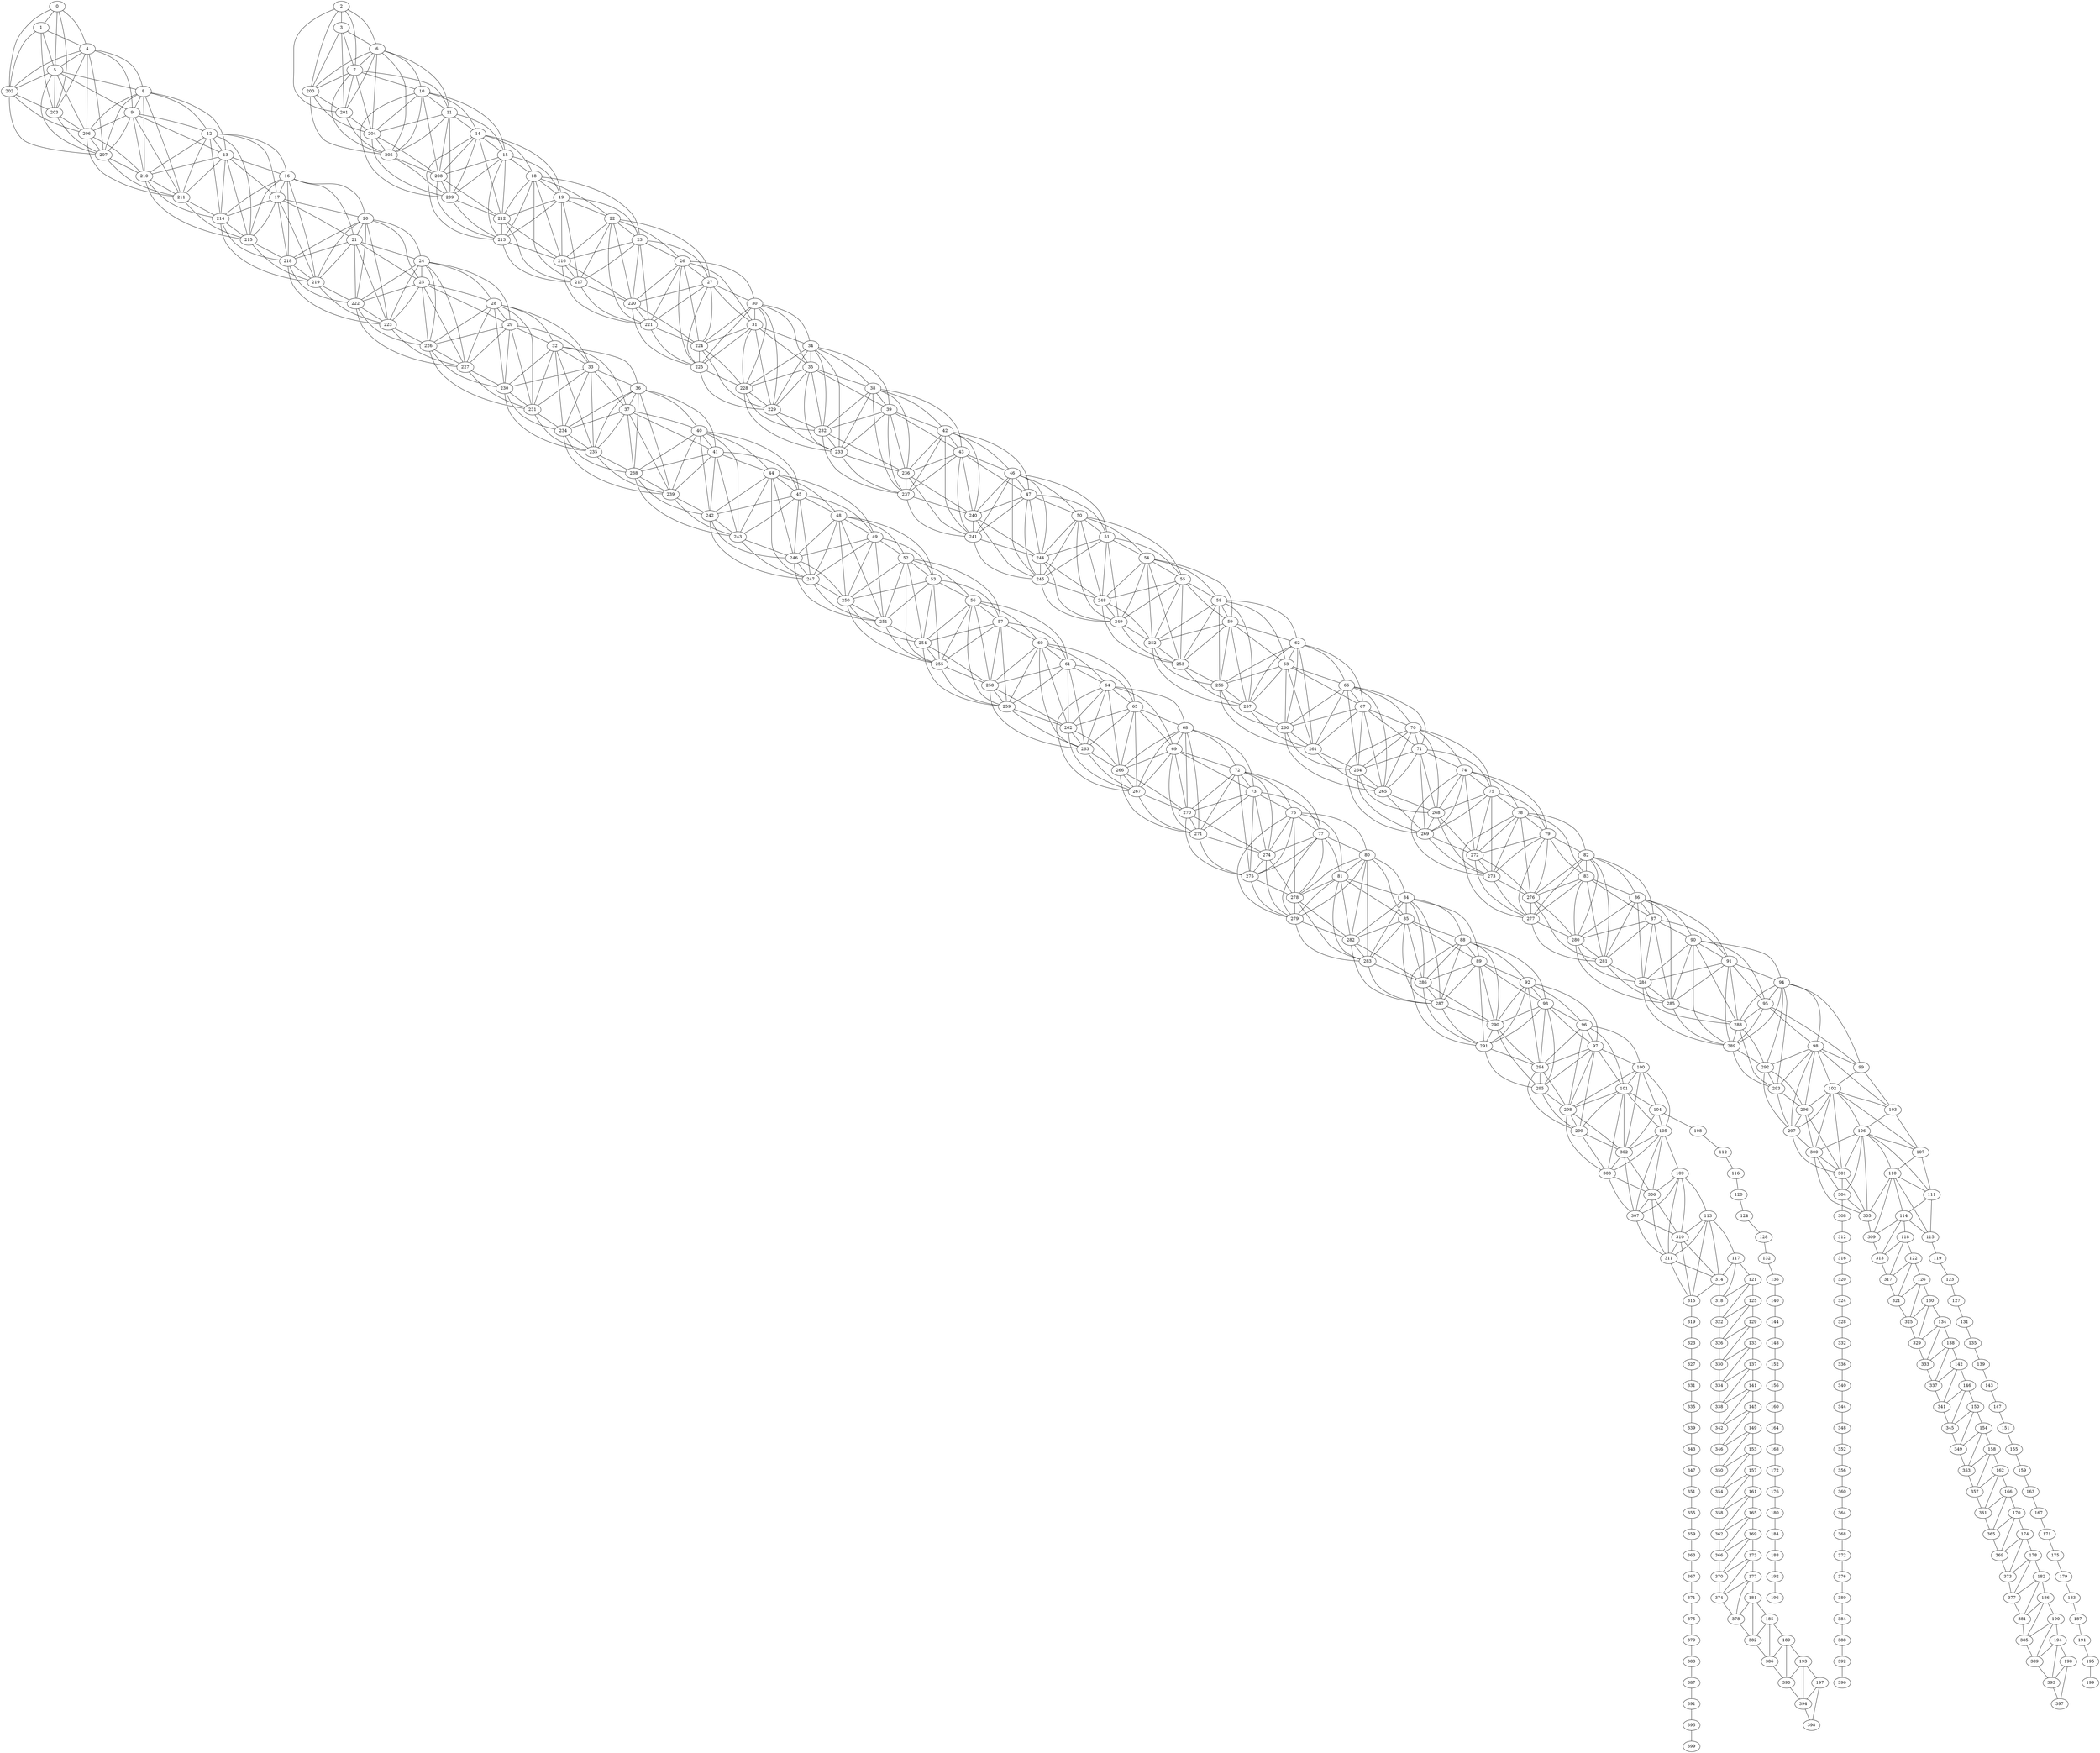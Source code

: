 graph G {
    0 -- 1;
    0 -- 4;
    0 -- 5;
    0 -- 202;
    0 -- 203;
    1 -- 4;
    1 -- 5;
    1 -- 202;
    1 -- 203;
    2 -- 3;
    2 -- 6;
    2 -- 7;
    2 -- 200;
    2 -- 201;
    3 -- 6;
    3 -- 7;
    3 -- 200;
    3 -- 201;
    4 -- 5;
    4 -- 8;
    4 -- 9;
    4 -- 202;
    4 -- 203;
    4 -- 206;
    4 -- 207;
    5 -- 8;
    5 -- 9;
    5 -- 202;
    5 -- 203;
    5 -- 206;
    5 -- 207;
    6 -- 7;
    6 -- 10;
    6 -- 11;
    6 -- 200;
    6 -- 201;
    6 -- 204;
    6 -- 205;
    7 -- 10;
    7 -- 11;
    7 -- 200;
    7 -- 201;
    7 -- 204;
    7 -- 205;
    8 -- 9;
    8 -- 12;
    8 -- 13;
    8 -- 206;
    8 -- 207;
    8 -- 210;
    8 -- 211;
    9 -- 12;
    9 -- 13;
    9 -- 206;
    9 -- 207;
    9 -- 210;
    9 -- 211;
    10 -- 11;
    10 -- 14;
    10 -- 15;
    10 -- 204;
    10 -- 205;
    10 -- 208;
    10 -- 209;
    11 -- 14;
    11 -- 15;
    11 -- 204;
    11 -- 205;
    11 -- 208;
    11 -- 209;
    12 -- 13;
    12 -- 16;
    12 -- 17;
    12 -- 210;
    12 -- 211;
    12 -- 214;
    12 -- 215;
    13 -- 16;
    13 -- 17;
    13 -- 210;
    13 -- 211;
    13 -- 214;
    13 -- 215;
    14 -- 15;
    14 -- 18;
    14 -- 19;
    14 -- 208;
    14 -- 209;
    14 -- 212;
    14 -- 213;
    15 -- 18;
    15 -- 19;
    15 -- 208;
    15 -- 209;
    15 -- 212;
    15 -- 213;
    16 -- 17;
    16 -- 20;
    16 -- 21;
    16 -- 214;
    16 -- 215;
    16 -- 218;
    16 -- 219;
    17 -- 20;
    17 -- 21;
    17 -- 214;
    17 -- 215;
    17 -- 218;
    17 -- 219;
    18 -- 19;
    18 -- 22;
    18 -- 23;
    18 -- 212;
    18 -- 213;
    18 -- 216;
    18 -- 217;
    19 -- 22;
    19 -- 23;
    19 -- 212;
    19 -- 213;
    19 -- 216;
    19 -- 217;
    20 -- 21;
    20 -- 24;
    20 -- 25;
    20 -- 218;
    20 -- 219;
    20 -- 222;
    20 -- 223;
    21 -- 24;
    21 -- 25;
    21 -- 218;
    21 -- 219;
    21 -- 222;
    21 -- 223;
    22 -- 23;
    22 -- 26;
    22 -- 27;
    22 -- 216;
    22 -- 217;
    22 -- 220;
    22 -- 221;
    23 -- 26;
    23 -- 27;
    23 -- 216;
    23 -- 217;
    23 -- 220;
    23 -- 221;
    24 -- 25;
    24 -- 28;
    24 -- 29;
    24 -- 222;
    24 -- 223;
    24 -- 226;
    24 -- 227;
    25 -- 28;
    25 -- 29;
    25 -- 222;
    25 -- 223;
    25 -- 226;
    25 -- 227;
    26 -- 27;
    26 -- 30;
    26 -- 31;
    26 -- 220;
    26 -- 221;
    26 -- 224;
    26 -- 225;
    27 -- 30;
    27 -- 31;
    27 -- 220;
    27 -- 221;
    27 -- 224;
    27 -- 225;
    28 -- 29;
    28 -- 32;
    28 -- 33;
    28 -- 226;
    28 -- 227;
    28 -- 230;
    28 -- 231;
    29 -- 32;
    29 -- 33;
    29 -- 226;
    29 -- 227;
    29 -- 230;
    29 -- 231;
    30 -- 31;
    30 -- 34;
    30 -- 35;
    30 -- 224;
    30 -- 225;
    30 -- 228;
    30 -- 229;
    31 -- 34;
    31 -- 35;
    31 -- 224;
    31 -- 225;
    31 -- 228;
    31 -- 229;
    32 -- 33;
    32 -- 36;
    32 -- 37;
    32 -- 230;
    32 -- 231;
    32 -- 234;
    32 -- 235;
    33 -- 36;
    33 -- 37;
    33 -- 230;
    33 -- 231;
    33 -- 234;
    33 -- 235;
    34 -- 35;
    34 -- 38;
    34 -- 39;
    34 -- 228;
    34 -- 229;
    34 -- 232;
    34 -- 233;
    35 -- 38;
    35 -- 39;
    35 -- 228;
    35 -- 229;
    35 -- 232;
    35 -- 233;
    36 -- 37;
    36 -- 40;
    36 -- 41;
    36 -- 234;
    36 -- 235;
    36 -- 238;
    36 -- 239;
    37 -- 40;
    37 -- 41;
    37 -- 234;
    37 -- 235;
    37 -- 238;
    37 -- 239;
    38 -- 39;
    38 -- 42;
    38 -- 43;
    38 -- 232;
    38 -- 233;
    38 -- 236;
    38 -- 237;
    39 -- 42;
    39 -- 43;
    39 -- 232;
    39 -- 233;
    39 -- 236;
    39 -- 237;
    40 -- 41;
    40 -- 44;
    40 -- 45;
    40 -- 238;
    40 -- 239;
    40 -- 242;
    40 -- 243;
    41 -- 44;
    41 -- 45;
    41 -- 238;
    41 -- 239;
    41 -- 242;
    41 -- 243;
    42 -- 43;
    42 -- 46;
    42 -- 47;
    42 -- 236;
    42 -- 237;
    42 -- 240;
    42 -- 241;
    43 -- 46;
    43 -- 47;
    43 -- 236;
    43 -- 237;
    43 -- 240;
    43 -- 241;
    44 -- 45;
    44 -- 48;
    44 -- 49;
    44 -- 242;
    44 -- 243;
    44 -- 246;
    44 -- 247;
    45 -- 48;
    45 -- 49;
    45 -- 242;
    45 -- 243;
    45 -- 246;
    45 -- 247;
    46 -- 47;
    46 -- 50;
    46 -- 51;
    46 -- 240;
    46 -- 241;
    46 -- 244;
    46 -- 245;
    47 -- 50;
    47 -- 51;
    47 -- 240;
    47 -- 241;
    47 -- 244;
    47 -- 245;
    48 -- 49;
    48 -- 52;
    48 -- 53;
    48 -- 246;
    48 -- 247;
    48 -- 250;
    48 -- 251;
    49 -- 52;
    49 -- 53;
    49 -- 246;
    49 -- 247;
    49 -- 250;
    49 -- 251;
    50 -- 51;
    50 -- 54;
    50 -- 55;
    50 -- 244;
    50 -- 245;
    50 -- 248;
    50 -- 249;
    51 -- 54;
    51 -- 55;
    51 -- 244;
    51 -- 245;
    51 -- 248;
    51 -- 249;
    52 -- 53;
    52 -- 56;
    52 -- 57;
    52 -- 250;
    52 -- 251;
    52 -- 254;
    52 -- 255;
    53 -- 56;
    53 -- 57;
    53 -- 250;
    53 -- 251;
    53 -- 254;
    53 -- 255;
    54 -- 55;
    54 -- 58;
    54 -- 59;
    54 -- 248;
    54 -- 249;
    54 -- 252;
    54 -- 253;
    55 -- 58;
    55 -- 59;
    55 -- 248;
    55 -- 249;
    55 -- 252;
    55 -- 253;
    56 -- 57;
    56 -- 60;
    56 -- 61;
    56 -- 254;
    56 -- 255;
    56 -- 258;
    56 -- 259;
    57 -- 60;
    57 -- 61;
    57 -- 254;
    57 -- 255;
    57 -- 258;
    57 -- 259;
    58 -- 59;
    58 -- 62;
    58 -- 63;
    58 -- 252;
    58 -- 253;
    58 -- 256;
    58 -- 257;
    59 -- 62;
    59 -- 63;
    59 -- 252;
    59 -- 253;
    59 -- 256;
    59 -- 257;
    60 -- 61;
    60 -- 64;
    60 -- 65;
    60 -- 258;
    60 -- 259;
    60 -- 262;
    60 -- 263;
    61 -- 64;
    61 -- 65;
    61 -- 258;
    61 -- 259;
    61 -- 262;
    61 -- 263;
    62 -- 63;
    62 -- 66;
    62 -- 67;
    62 -- 256;
    62 -- 257;
    62 -- 260;
    62 -- 261;
    63 -- 66;
    63 -- 67;
    63 -- 256;
    63 -- 257;
    63 -- 260;
    63 -- 261;
    64 -- 65;
    64 -- 68;
    64 -- 69;
    64 -- 262;
    64 -- 263;
    64 -- 266;
    64 -- 267;
    65 -- 68;
    65 -- 69;
    65 -- 262;
    65 -- 263;
    65 -- 266;
    65 -- 267;
    66 -- 67;
    66 -- 70;
    66 -- 71;
    66 -- 260;
    66 -- 261;
    66 -- 264;
    66 -- 265;
    67 -- 70;
    67 -- 71;
    67 -- 260;
    67 -- 261;
    67 -- 264;
    67 -- 265;
    68 -- 69;
    68 -- 72;
    68 -- 73;
    68 -- 266;
    68 -- 267;
    68 -- 270;
    68 -- 271;
    69 -- 72;
    69 -- 73;
    69 -- 266;
    69 -- 267;
    69 -- 270;
    69 -- 271;
    70 -- 71;
    70 -- 74;
    70 -- 75;
    70 -- 264;
    70 -- 265;
    70 -- 268;
    70 -- 269;
    71 -- 74;
    71 -- 75;
    71 -- 264;
    71 -- 265;
    71 -- 268;
    71 -- 269;
    72 -- 73;
    72 -- 76;
    72 -- 77;
    72 -- 270;
    72 -- 271;
    72 -- 274;
    72 -- 275;
    73 -- 76;
    73 -- 77;
    73 -- 270;
    73 -- 271;
    73 -- 274;
    73 -- 275;
    74 -- 75;
    74 -- 78;
    74 -- 79;
    74 -- 268;
    74 -- 269;
    74 -- 272;
    74 -- 273;
    75 -- 78;
    75 -- 79;
    75 -- 268;
    75 -- 269;
    75 -- 272;
    75 -- 273;
    76 -- 77;
    76 -- 80;
    76 -- 81;
    76 -- 274;
    76 -- 275;
    76 -- 278;
    76 -- 279;
    77 -- 80;
    77 -- 81;
    77 -- 274;
    77 -- 275;
    77 -- 278;
    77 -- 279;
    78 -- 79;
    78 -- 82;
    78 -- 83;
    78 -- 272;
    78 -- 273;
    78 -- 276;
    78 -- 277;
    79 -- 82;
    79 -- 83;
    79 -- 272;
    79 -- 273;
    79 -- 276;
    79 -- 277;
    80 -- 81;
    80 -- 84;
    80 -- 85;
    80 -- 278;
    80 -- 279;
    80 -- 282;
    80 -- 283;
    81 -- 84;
    81 -- 85;
    81 -- 278;
    81 -- 279;
    81 -- 282;
    81 -- 283;
    82 -- 83;
    82 -- 86;
    82 -- 87;
    82 -- 276;
    82 -- 277;
    82 -- 280;
    82 -- 281;
    83 -- 86;
    83 -- 87;
    83 -- 276;
    83 -- 277;
    83 -- 280;
    83 -- 281;
    84 -- 85;
    84 -- 88;
    84 -- 89;
    84 -- 282;
    84 -- 283;
    84 -- 286;
    84 -- 287;
    85 -- 88;
    85 -- 89;
    85 -- 282;
    85 -- 283;
    85 -- 286;
    85 -- 287;
    86 -- 87;
    86 -- 90;
    86 -- 91;
    86 -- 280;
    86 -- 281;
    86 -- 284;
    86 -- 285;
    87 -- 90;
    87 -- 91;
    87 -- 280;
    87 -- 281;
    87 -- 284;
    87 -- 285;
    88 -- 89;
    88 -- 92;
    88 -- 93;
    88 -- 286;
    88 -- 287;
    88 -- 290;
    88 -- 291;
    89 -- 92;
    89 -- 93;
    89 -- 286;
    89 -- 287;
    89 -- 290;
    89 -- 291;
    90 -- 91;
    90 -- 94;
    90 -- 95;
    90 -- 284;
    90 -- 285;
    90 -- 288;
    90 -- 289;
    91 -- 94;
    91 -- 95;
    91 -- 284;
    91 -- 285;
    91 -- 288;
    91 -- 289;
    92 -- 93;
    92 -- 96;
    92 -- 97;
    92 -- 290;
    92 -- 291;
    92 -- 294;
    93 -- 96;
    93 -- 97;
    93 -- 290;
    93 -- 291;
    93 -- 294;
    93 -- 295;
    94 -- 95;
    94 -- 98;
    94 -- 99;
    94 -- 288;
    94 -- 289;
    94 -- 292;
    94 -- 293;
    95 -- 98;
    95 -- 99;
    95 -- 288;
    95 -- 289;
    96 -- 97;
    96 -- 100;
    96 -- 101;
    96 -- 294;
    96 -- 298;
    97 -- 100;
    97 -- 101;
    97 -- 294;
    97 -- 295;
    97 -- 298;
    97 -- 299;
    98 -- 99;
    98 -- 102;
    98 -- 103;
    98 -- 292;
    98 -- 293;
    98 -- 296;
    98 -- 297;
    99 -- 102;
    99 -- 103;
    100 -- 101;
    100 -- 104;
    100 -- 105;
    100 -- 298;
    100 -- 302;
    101 -- 104;
    101 -- 105;
    101 -- 298;
    101 -- 299;
    101 -- 302;
    101 -- 303;
    102 -- 103;
    102 -- 106;
    102 -- 107;
    102 -- 296;
    102 -- 297;
    102 -- 300;
    102 -- 301;
    103 -- 106;
    103 -- 107;
    104 -- 105;
    104 -- 108;
    104 -- 302;
    105 -- 109;
    105 -- 302;
    105 -- 303;
    105 -- 306;
    105 -- 307;
    106 -- 107;
    106 -- 110;
    106 -- 111;
    106 -- 300;
    106 -- 301;
    106 -- 304;
    106 -- 305;
    107 -- 110;
    107 -- 111;
    108 -- 112;
    109 -- 113;
    109 -- 306;
    109 -- 307;
    109 -- 310;
    109 -- 311;
    110 -- 111;
    110 -- 114;
    110 -- 115;
    110 -- 305;
    110 -- 309;
    111 -- 114;
    111 -- 115;
    112 -- 116;
    113 -- 117;
    113 -- 310;
    113 -- 311;
    113 -- 314;
    113 -- 315;
    114 -- 115;
    114 -- 118;
    114 -- 309;
    114 -- 313;
    115 -- 119;
    116 -- 120;
    117 -- 121;
    117 -- 314;
    117 -- 318;
    118 -- 122;
    118 -- 313;
    118 -- 317;
    119 -- 123;
    120 -- 124;
    121 -- 125;
    121 -- 318;
    121 -- 322;
    122 -- 126;
    122 -- 317;
    122 -- 321;
    123 -- 127;
    124 -- 128;
    125 -- 129;
    125 -- 322;
    125 -- 326;
    126 -- 130;
    126 -- 321;
    126 -- 325;
    127 -- 131;
    128 -- 132;
    129 -- 133;
    129 -- 326;
    129 -- 330;
    130 -- 134;
    130 -- 325;
    130 -- 329;
    131 -- 135;
    132 -- 136;
    133 -- 137;
    133 -- 330;
    133 -- 334;
    134 -- 138;
    134 -- 329;
    134 -- 333;
    135 -- 139;
    136 -- 140;
    137 -- 141;
    137 -- 334;
    137 -- 338;
    138 -- 142;
    138 -- 333;
    138 -- 337;
    139 -- 143;
    140 -- 144;
    141 -- 145;
    141 -- 338;
    141 -- 342;
    142 -- 146;
    142 -- 337;
    142 -- 341;
    143 -- 147;
    144 -- 148;
    145 -- 149;
    145 -- 342;
    145 -- 346;
    146 -- 150;
    146 -- 341;
    146 -- 345;
    147 -- 151;
    148 -- 152;
    149 -- 153;
    149 -- 346;
    149 -- 350;
    150 -- 154;
    150 -- 345;
    150 -- 349;
    151 -- 155;
    152 -- 156;
    153 -- 157;
    153 -- 350;
    153 -- 354;
    154 -- 158;
    154 -- 349;
    154 -- 353;
    155 -- 159;
    156 -- 160;
    157 -- 161;
    157 -- 354;
    157 -- 358;
    158 -- 162;
    158 -- 353;
    158 -- 357;
    159 -- 163;
    160 -- 164;
    161 -- 165;
    161 -- 358;
    161 -- 362;
    162 -- 166;
    162 -- 357;
    162 -- 361;
    163 -- 167;
    164 -- 168;
    165 -- 169;
    165 -- 362;
    165 -- 366;
    166 -- 170;
    166 -- 361;
    166 -- 365;
    167 -- 171;
    168 -- 172;
    169 -- 173;
    169 -- 366;
    169 -- 370;
    170 -- 174;
    170 -- 365;
    170 -- 369;
    171 -- 175;
    172 -- 176;
    173 -- 177;
    173 -- 370;
    173 -- 374;
    174 -- 178;
    174 -- 369;
    174 -- 373;
    175 -- 179;
    176 -- 180;
    177 -- 181;
    177 -- 374;
    177 -- 378;
    178 -- 182;
    178 -- 373;
    178 -- 377;
    179 -- 183;
    180 -- 184;
    181 -- 185;
    181 -- 378;
    181 -- 382;
    182 -- 186;
    182 -- 377;
    182 -- 381;
    183 -- 187;
    184 -- 188;
    185 -- 189;
    185 -- 382;
    185 -- 386;
    186 -- 190;
    186 -- 381;
    186 -- 385;
    187 -- 191;
    188 -- 192;
    189 -- 193;
    189 -- 386;
    189 -- 390;
    190 -- 194;
    190 -- 385;
    190 -- 389;
    191 -- 195;
    192 -- 196;
    193 -- 197;
    193 -- 390;
    193 -- 394;
    194 -- 198;
    194 -- 389;
    194 -- 393;
    195 -- 199;
    197 -- 394;
    197 -- 398;
    198 -- 393;
    198 -- 397;
    200 -- 201;
    200 -- 204;
    200 -- 205;
    201 -- 204;
    201 -- 205;
    202 -- 203;
    202 -- 206;
    202 -- 207;
    203 -- 206;
    203 -- 207;
    204 -- 205;
    204 -- 208;
    204 -- 209;
    205 -- 208;
    205 -- 209;
    206 -- 207;
    206 -- 210;
    206 -- 211;
    207 -- 210;
    207 -- 211;
    208 -- 209;
    208 -- 212;
    208 -- 213;
    209 -- 212;
    209 -- 213;
    210 -- 211;
    210 -- 214;
    210 -- 215;
    211 -- 214;
    211 -- 215;
    212 -- 213;
    212 -- 216;
    212 -- 217;
    213 -- 216;
    213 -- 217;
    214 -- 215;
    214 -- 218;
    214 -- 219;
    215 -- 218;
    215 -- 219;
    216 -- 217;
    216 -- 220;
    216 -- 221;
    217 -- 220;
    217 -- 221;
    218 -- 219;
    218 -- 222;
    218 -- 223;
    219 -- 222;
    219 -- 223;
    220 -- 221;
    220 -- 224;
    220 -- 225;
    221 -- 224;
    221 -- 225;
    222 -- 223;
    222 -- 226;
    222 -- 227;
    223 -- 226;
    223 -- 227;
    224 -- 225;
    224 -- 228;
    224 -- 229;
    225 -- 228;
    225 -- 229;
    226 -- 227;
    226 -- 230;
    226 -- 231;
    227 -- 230;
    227 -- 231;
    228 -- 229;
    228 -- 232;
    228 -- 233;
    229 -- 232;
    229 -- 233;
    230 -- 231;
    230 -- 234;
    230 -- 235;
    231 -- 234;
    231 -- 235;
    232 -- 233;
    232 -- 236;
    232 -- 237;
    233 -- 236;
    233 -- 237;
    234 -- 235;
    234 -- 238;
    234 -- 239;
    235 -- 238;
    235 -- 239;
    236 -- 237;
    236 -- 240;
    236 -- 241;
    237 -- 240;
    237 -- 241;
    238 -- 239;
    238 -- 242;
    238 -- 243;
    239 -- 242;
    239 -- 243;
    240 -- 241;
    240 -- 244;
    240 -- 245;
    241 -- 244;
    241 -- 245;
    242 -- 243;
    242 -- 246;
    242 -- 247;
    243 -- 246;
    243 -- 247;
    244 -- 245;
    244 -- 248;
    244 -- 249;
    245 -- 248;
    245 -- 249;
    246 -- 247;
    246 -- 250;
    246 -- 251;
    247 -- 250;
    247 -- 251;
    248 -- 249;
    248 -- 252;
    248 -- 253;
    249 -- 252;
    249 -- 253;
    250 -- 251;
    250 -- 254;
    250 -- 255;
    251 -- 254;
    251 -- 255;
    252 -- 253;
    252 -- 256;
    252 -- 257;
    253 -- 256;
    253 -- 257;
    254 -- 255;
    254 -- 258;
    254 -- 259;
    255 -- 258;
    255 -- 259;
    256 -- 257;
    256 -- 260;
    256 -- 261;
    257 -- 260;
    257 -- 261;
    258 -- 259;
    258 -- 262;
    258 -- 263;
    259 -- 262;
    259 -- 263;
    260 -- 261;
    260 -- 264;
    260 -- 265;
    261 -- 264;
    261 -- 265;
    262 -- 263;
    262 -- 266;
    262 -- 267;
    263 -- 266;
    263 -- 267;
    264 -- 265;
    264 -- 268;
    264 -- 269;
    265 -- 268;
    265 -- 269;
    266 -- 267;
    266 -- 270;
    266 -- 271;
    267 -- 270;
    267 -- 271;
    268 -- 269;
    268 -- 272;
    268 -- 273;
    269 -- 272;
    269 -- 273;
    270 -- 271;
    270 -- 274;
    270 -- 275;
    271 -- 274;
    271 -- 275;
    272 -- 273;
    272 -- 276;
    272 -- 277;
    273 -- 276;
    273 -- 277;
    274 -- 275;
    274 -- 278;
    274 -- 279;
    275 -- 278;
    275 -- 279;
    276 -- 277;
    276 -- 280;
    276 -- 281;
    277 -- 280;
    277 -- 281;
    278 -- 279;
    278 -- 282;
    278 -- 283;
    279 -- 282;
    279 -- 283;
    280 -- 281;
    280 -- 284;
    280 -- 285;
    281 -- 284;
    281 -- 285;
    282 -- 283;
    282 -- 286;
    282 -- 287;
    283 -- 286;
    283 -- 287;
    284 -- 285;
    284 -- 288;
    284 -- 289;
    285 -- 288;
    285 -- 289;
    286 -- 287;
    286 -- 290;
    286 -- 291;
    287 -- 290;
    287 -- 291;
    288 -- 289;
    288 -- 292;
    288 -- 293;
    289 -- 292;
    289 -- 293;
    290 -- 291;
    290 -- 294;
    290 -- 295;
    291 -- 294;
    291 -- 295;
    292 -- 293;
    292 -- 296;
    292 -- 297;
    293 -- 296;
    293 -- 297;
    294 -- 295;
    294 -- 298;
    294 -- 299;
    295 -- 298;
    295 -- 299;
    296 -- 297;
    296 -- 300;
    296 -- 301;
    297 -- 300;
    297 -- 301;
    298 -- 299;
    298 -- 302;
    298 -- 303;
    299 -- 302;
    299 -- 303;
    300 -- 301;
    300 -- 304;
    300 -- 305;
    301 -- 304;
    301 -- 305;
    302 -- 303;
    302 -- 306;
    302 -- 307;
    303 -- 306;
    303 -- 307;
    304 -- 305;
    304 -- 308;
    305 -- 309;
    306 -- 307;
    306 -- 310;
    306 -- 311;
    307 -- 310;
    307 -- 311;
    308 -- 312;
    309 -- 313;
    310 -- 311;
    310 -- 314;
    310 -- 315;
    311 -- 314;
    311 -- 315;
    312 -- 316;
    313 -- 317;
    314 -- 315;
    314 -- 318;
    315 -- 319;
    316 -- 320;
    317 -- 321;
    318 -- 322;
    319 -- 323;
    320 -- 324;
    321 -- 325;
    322 -- 326;
    323 -- 327;
    324 -- 328;
    325 -- 329;
    326 -- 330;
    327 -- 331;
    328 -- 332;
    329 -- 333;
    330 -- 334;
    331 -- 335;
    332 -- 336;
    333 -- 337;
    334 -- 338;
    335 -- 339;
    336 -- 340;
    337 -- 341;
    338 -- 342;
    339 -- 343;
    340 -- 344;
    341 -- 345;
    342 -- 346;
    343 -- 347;
    344 -- 348;
    345 -- 349;
    346 -- 350;
    347 -- 351;
    348 -- 352;
    349 -- 353;
    350 -- 354;
    351 -- 355;
    352 -- 356;
    353 -- 357;
    354 -- 358;
    355 -- 359;
    356 -- 360;
    357 -- 361;
    358 -- 362;
    359 -- 363;
    360 -- 364;
    361 -- 365;
    362 -- 366;
    363 -- 367;
    364 -- 368;
    365 -- 369;
    366 -- 370;
    367 -- 371;
    368 -- 372;
    369 -- 373;
    370 -- 374;
    371 -- 375;
    372 -- 376;
    373 -- 377;
    374 -- 378;
    375 -- 379;
    376 -- 380;
    377 -- 381;
    378 -- 382;
    379 -- 383;
    380 -- 384;
    381 -- 385;
    382 -- 386;
    383 -- 387;
    384 -- 388;
    385 -- 389;
    386 -- 390;
    387 -- 391;
    388 -- 392;
    389 -- 393;
    390 -- 394;
    391 -- 395;
    392 -- 396;
    393 -- 397;
    394 -- 398;
    395 -- 399;
}

